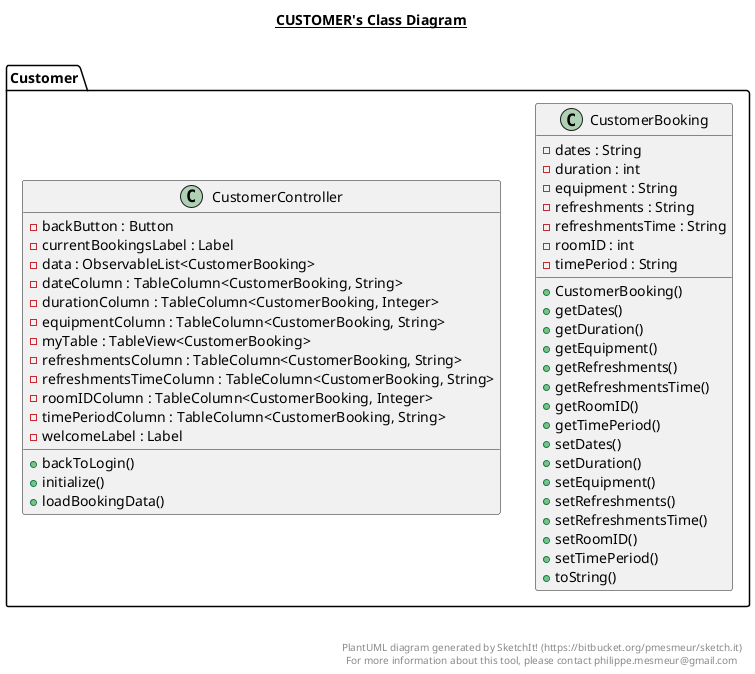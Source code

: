 @startuml

title __CUSTOMER's Class Diagram__\n

  namespace Customer {
    class Customer.CustomerBooking {
        - dates : String
        - duration : int
        - equipment : String
        - refreshments : String
        - refreshmentsTime : String
        - roomID : int
        - timePeriod : String
        + CustomerBooking()
        + getDates()
        + getDuration()
        + getEquipment()
        + getRefreshments()
        + getRefreshmentsTime()
        + getRoomID()
        + getTimePeriod()
        + setDates()
        + setDuration()
        + setEquipment()
        + setRefreshments()
        + setRefreshmentsTime()
        + setRoomID()
        + setTimePeriod()
        + toString()
    }
  }
  

  namespace Customer {
    class Customer.CustomerController {
        - backButton : Button
        - currentBookingsLabel : Label
        - data : ObservableList<CustomerBooking>
        - dateColumn : TableColumn<CustomerBooking, String>
        - durationColumn : TableColumn<CustomerBooking, Integer>
        - equipmentColumn : TableColumn<CustomerBooking, String>
        - myTable : TableView<CustomerBooking>
        - refreshmentsColumn : TableColumn<CustomerBooking, String>
        - refreshmentsTimeColumn : TableColumn<CustomerBooking, String>
        - roomIDColumn : TableColumn<CustomerBooking, Integer>
        - timePeriodColumn : TableColumn<CustomerBooking, String>
        - welcomeLabel : Label
        + backToLogin()
        + initialize()
        + loadBookingData()
    }
  }
  



right footer


PlantUML diagram generated by SketchIt! (https://bitbucket.org/pmesmeur/sketch.it)
For more information about this tool, please contact philippe.mesmeur@gmail.com
endfooter

@enduml
